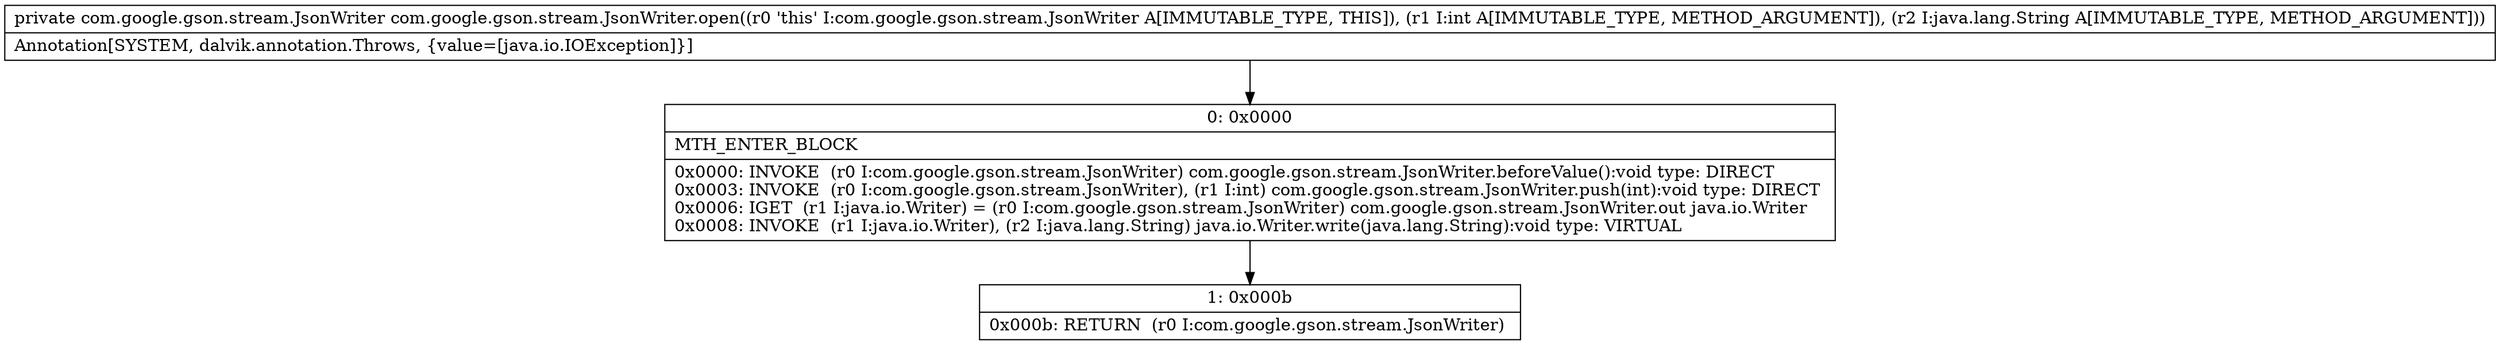 digraph "CFG forcom.google.gson.stream.JsonWriter.open(ILjava\/lang\/String;)Lcom\/google\/gson\/stream\/JsonWriter;" {
Node_0 [shape=record,label="{0\:\ 0x0000|MTH_ENTER_BLOCK\l|0x0000: INVOKE  (r0 I:com.google.gson.stream.JsonWriter) com.google.gson.stream.JsonWriter.beforeValue():void type: DIRECT \l0x0003: INVOKE  (r0 I:com.google.gson.stream.JsonWriter), (r1 I:int) com.google.gson.stream.JsonWriter.push(int):void type: DIRECT \l0x0006: IGET  (r1 I:java.io.Writer) = (r0 I:com.google.gson.stream.JsonWriter) com.google.gson.stream.JsonWriter.out java.io.Writer \l0x0008: INVOKE  (r1 I:java.io.Writer), (r2 I:java.lang.String) java.io.Writer.write(java.lang.String):void type: VIRTUAL \l}"];
Node_1 [shape=record,label="{1\:\ 0x000b|0x000b: RETURN  (r0 I:com.google.gson.stream.JsonWriter) \l}"];
MethodNode[shape=record,label="{private com.google.gson.stream.JsonWriter com.google.gson.stream.JsonWriter.open((r0 'this' I:com.google.gson.stream.JsonWriter A[IMMUTABLE_TYPE, THIS]), (r1 I:int A[IMMUTABLE_TYPE, METHOD_ARGUMENT]), (r2 I:java.lang.String A[IMMUTABLE_TYPE, METHOD_ARGUMENT]))  | Annotation[SYSTEM, dalvik.annotation.Throws, \{value=[java.io.IOException]\}]\l}"];
MethodNode -> Node_0;
Node_0 -> Node_1;
}

